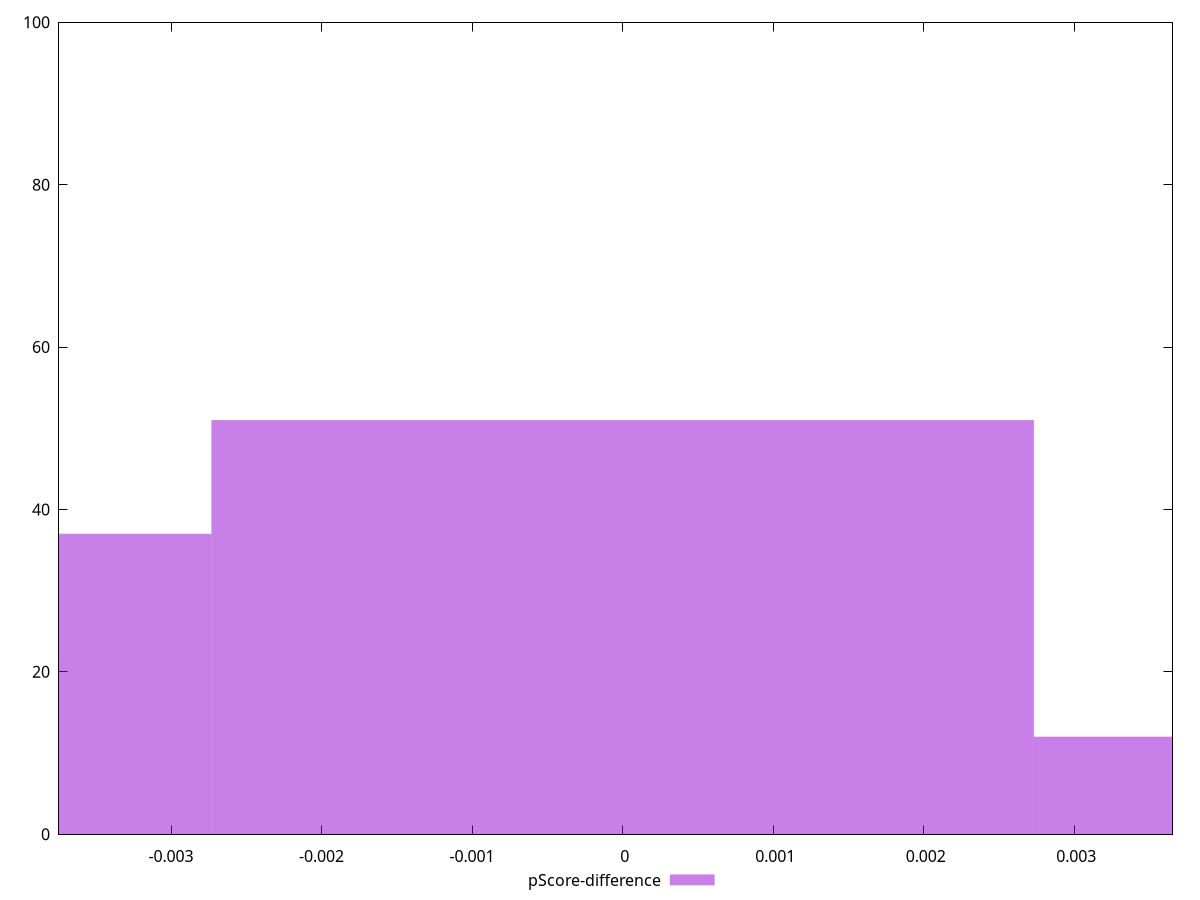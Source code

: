 reset

$pScoreDifference <<EOF
0 51
-0.00546365816346515 37
0.00546365816346515 12
EOF

set key outside below
set boxwidth 0.00546365816346515
set xrange [-0.0037440818712487223:0.0036524716455696993]
set yrange [0:100]
set trange [0:100]
set style fill transparent solid 0.5 noborder
set terminal svg size 640, 490 enhanced background rgb 'white'
set output "report_00019_2021-02-10T18-14-37.922Z//cumulative-layout-shift/samples/pages+cached+noadtech+nomedia/pScore-difference/histogram.svg"

plot $pScoreDifference title "pScore-difference" with boxes

reset
